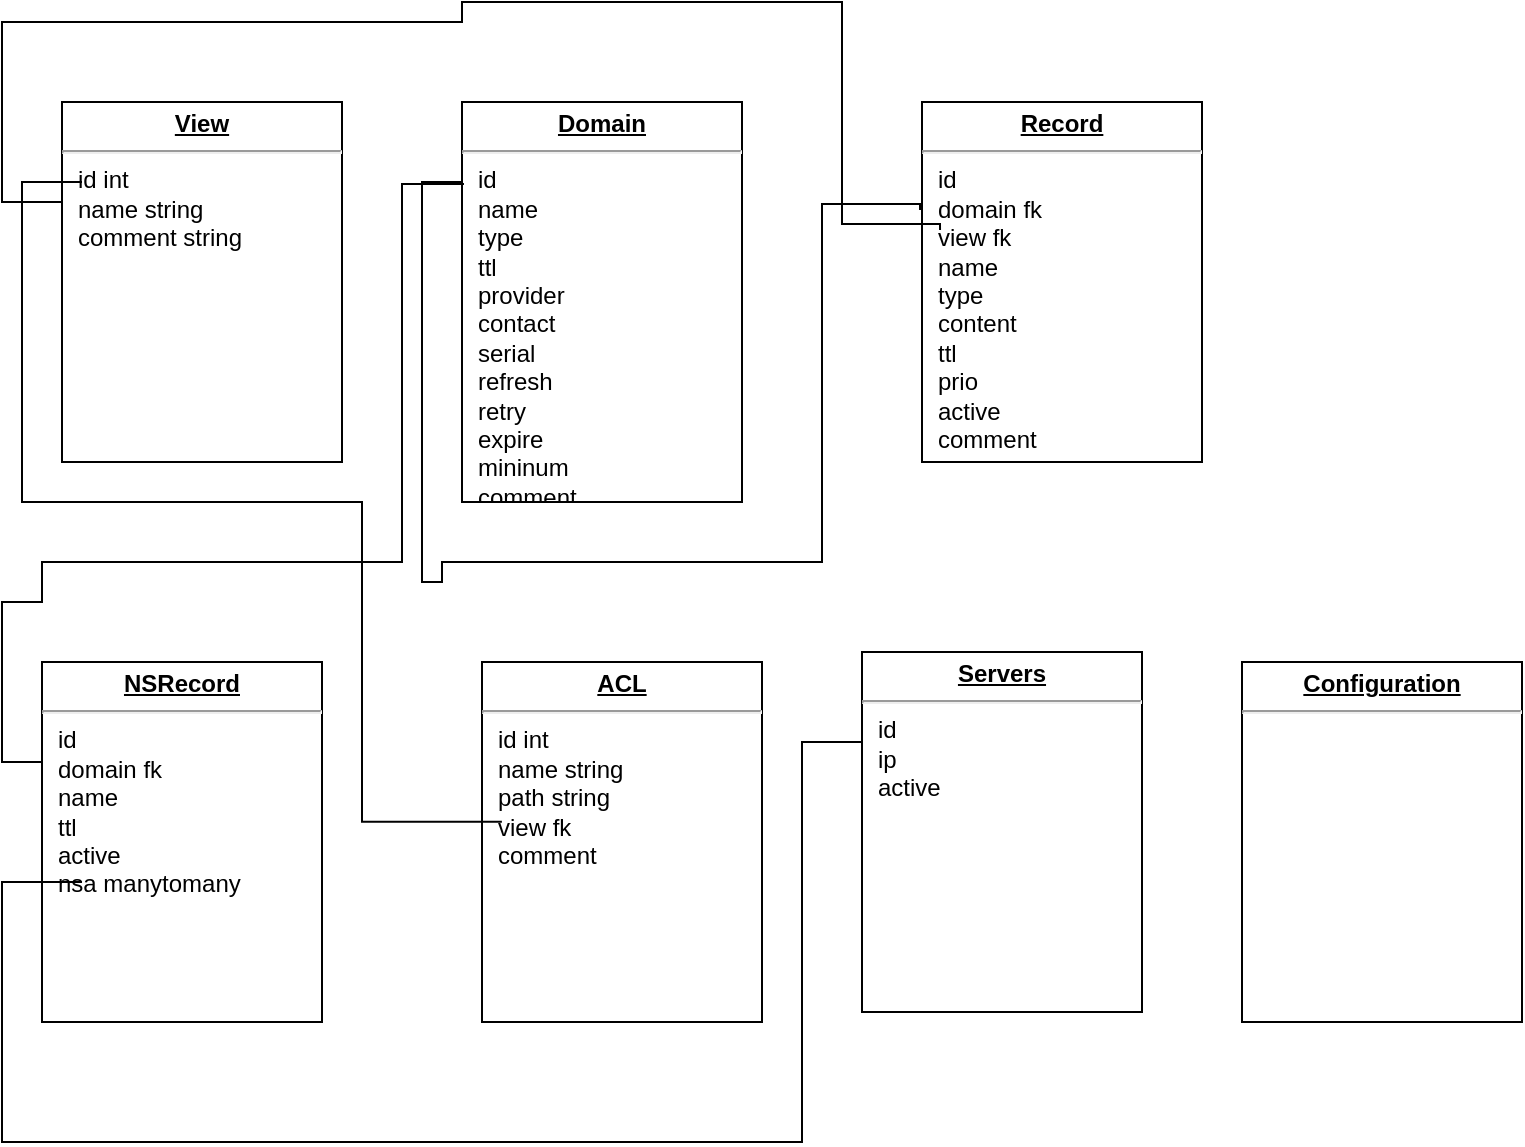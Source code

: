 <mxfile version="14.1.8" type="device"><diagram name="Page-1" id="a7904f86-f2b4-8e86-fa97-74104820619b"><mxGraphModel dx="2359" dy="865" grid="1" gridSize="10" guides="1" tooltips="1" connect="1" arrows="1" fold="1" page="1" pageScale="1" pageWidth="1100" pageHeight="850" background="#ffffff" math="0" shadow="0"><root><mxCell id="0"/><mxCell id="1" parent="0"/><mxCell id="24794b860abc3c2d-1" value="&lt;p style=&quot;margin: 0px ; margin-top: 4px ; text-align: center ; text-decoration: underline&quot;&gt;&lt;b&gt;View&lt;/b&gt;&lt;/p&gt;&lt;hr&gt;&lt;p style=&quot;margin: 0px ; margin-left: 8px&quot;&gt;id int&lt;/p&gt;&lt;p style=&quot;margin: 0px ; margin-left: 8px&quot;&gt;name string&lt;/p&gt;&lt;p style=&quot;margin: 0px ; margin-left: 8px&quot;&gt;comment string&lt;/p&gt;" style="verticalAlign=top;align=left;overflow=fill;fontSize=12;fontFamily=Helvetica;html=1;rounded=0;shadow=0;comic=0;labelBackgroundColor=none;strokeWidth=1" parent="1" vertex="1"><mxGeometry x="-1030" y="260" width="140" height="180" as="geometry"/></mxCell><mxCell id="ne84G0tmO9k9HxP2mPCZ-1" value="&lt;p style=&quot;margin: 0px ; margin-top: 4px ; text-align: center ; text-decoration: underline&quot;&gt;&lt;b&gt;Domain&lt;/b&gt;&lt;/p&gt;&lt;hr&gt;&lt;p style=&quot;margin: 0px ; margin-left: 8px&quot;&gt;id&lt;/p&gt;&lt;p style=&quot;margin: 0px ; margin-left: 8px&quot;&gt;name&lt;/p&gt;&lt;p style=&quot;margin: 0px ; margin-left: 8px&quot;&gt;type&lt;/p&gt;&lt;p style=&quot;margin: 0px ; margin-left: 8px&quot;&gt;ttl&lt;/p&gt;&lt;p style=&quot;margin: 0px ; margin-left: 8px&quot;&gt;provider&lt;/p&gt;&lt;p style=&quot;margin: 0px ; margin-left: 8px&quot;&gt;contact&lt;/p&gt;&lt;p style=&quot;margin: 0px ; margin-left: 8px&quot;&gt;serial&lt;/p&gt;&lt;p style=&quot;margin: 0px ; margin-left: 8px&quot;&gt;refresh&lt;/p&gt;&lt;p style=&quot;margin: 0px ; margin-left: 8px&quot;&gt;retry&lt;/p&gt;&lt;p style=&quot;margin: 0px ; margin-left: 8px&quot;&gt;expire&lt;/p&gt;&lt;p style=&quot;margin: 0px ; margin-left: 8px&quot;&gt;mininum&lt;/p&gt;&lt;p style=&quot;margin: 0px ; margin-left: 8px&quot;&gt;comment&lt;/p&gt;" style="verticalAlign=top;align=left;overflow=fill;fontSize=12;fontFamily=Helvetica;html=1;rounded=0;shadow=0;comic=0;labelBackgroundColor=none;strokeWidth=1" vertex="1" parent="1"><mxGeometry x="-830" y="260" width="140" height="200" as="geometry"/></mxCell><mxCell id="ne84G0tmO9k9HxP2mPCZ-2" value="&lt;p style=&quot;margin: 0px ; margin-top: 4px ; text-align: center ; text-decoration: underline&quot;&gt;&lt;b&gt;Record&lt;/b&gt;&lt;/p&gt;&lt;hr&gt;&lt;p style=&quot;margin: 0px ; margin-left: 8px&quot;&gt;id&lt;/p&gt;&lt;p style=&quot;margin: 0px ; margin-left: 8px&quot;&gt;domain fk&lt;/p&gt;&lt;p style=&quot;margin: 0px ; margin-left: 8px&quot;&gt;view fk&lt;/p&gt;&lt;p style=&quot;margin: 0px ; margin-left: 8px&quot;&gt;name&lt;/p&gt;&lt;p style=&quot;margin: 0px ; margin-left: 8px&quot;&gt;type&lt;/p&gt;&lt;p style=&quot;margin: 0px ; margin-left: 8px&quot;&gt;content&lt;/p&gt;&lt;p style=&quot;margin: 0px ; margin-left: 8px&quot;&gt;ttl&lt;/p&gt;&lt;p style=&quot;margin: 0px ; margin-left: 8px&quot;&gt;prio&lt;/p&gt;&lt;p style=&quot;margin: 0px ; margin-left: 8px&quot;&gt;active&lt;/p&gt;&lt;p style=&quot;margin: 0px ; margin-left: 8px&quot;&gt;comment&lt;/p&gt;" style="verticalAlign=top;align=left;overflow=fill;fontSize=12;fontFamily=Helvetica;html=1;rounded=0;shadow=0;comic=0;labelBackgroundColor=none;strokeWidth=1" vertex="1" parent="1"><mxGeometry x="-600" y="260" width="140" height="180" as="geometry"/></mxCell><mxCell id="ne84G0tmO9k9HxP2mPCZ-3" value="&lt;p style=&quot;margin: 0px ; margin-top: 4px ; text-align: center ; text-decoration: underline&quot;&gt;&lt;b&gt;NSRecord&lt;/b&gt;&lt;/p&gt;&lt;hr&gt;&lt;p style=&quot;margin: 0px ; margin-left: 8px&quot;&gt;id&lt;/p&gt;&lt;p style=&quot;margin: 0px ; margin-left: 8px&quot;&gt;domain fk&lt;/p&gt;&lt;p style=&quot;margin: 0px ; margin-left: 8px&quot;&gt;name&lt;/p&gt;&lt;p style=&quot;margin: 0px ; margin-left: 8px&quot;&gt;ttl&lt;/p&gt;&lt;p style=&quot;margin: 0px ; margin-left: 8px&quot;&gt;active&lt;/p&gt;&lt;p style=&quot;margin: 0px ; margin-left: 8px&quot;&gt;nsa manytomany&lt;/p&gt;&lt;p style=&quot;margin: 0px ; margin-left: 8px&quot;&gt;&lt;br&gt;&lt;/p&gt;" style="verticalAlign=top;align=left;overflow=fill;fontSize=12;fontFamily=Helvetica;html=1;rounded=0;shadow=0;comic=0;labelBackgroundColor=none;strokeWidth=1" vertex="1" parent="1"><mxGeometry x="-1040" y="540" width="140" height="180" as="geometry"/></mxCell><mxCell id="ne84G0tmO9k9HxP2mPCZ-4" value="&lt;p style=&quot;margin: 0px ; margin-top: 4px ; text-align: center ; text-decoration: underline&quot;&gt;&lt;b&gt;ACL&lt;/b&gt;&lt;/p&gt;&lt;hr&gt;&lt;p style=&quot;margin: 0px ; margin-left: 8px&quot;&gt;id int&lt;/p&gt;&lt;p style=&quot;margin: 0px ; margin-left: 8px&quot;&gt;name string&lt;/p&gt;&lt;p style=&quot;margin: 0px ; margin-left: 8px&quot;&gt;path string&lt;/p&gt;&lt;p style=&quot;margin: 0px ; margin-left: 8px&quot;&gt;view fk&lt;/p&gt;&lt;p style=&quot;margin: 0px ; margin-left: 8px&quot;&gt;comment&lt;/p&gt;" style="verticalAlign=top;align=left;overflow=fill;fontSize=12;fontFamily=Helvetica;html=1;rounded=0;shadow=0;comic=0;labelBackgroundColor=none;strokeWidth=1" vertex="1" parent="1"><mxGeometry x="-820" y="540" width="140" height="180" as="geometry"/></mxCell><mxCell id="ne84G0tmO9k9HxP2mPCZ-5" value="&lt;p style=&quot;margin: 0px ; margin-top: 4px ; text-align: center ; text-decoration: underline&quot;&gt;&lt;b&gt;Servers&lt;/b&gt;&lt;/p&gt;&lt;hr&gt;&lt;p style=&quot;margin: 0px ; margin-left: 8px&quot;&gt;id&lt;/p&gt;&lt;p style=&quot;margin: 0px ; margin-left: 8px&quot;&gt;ip&lt;/p&gt;&lt;p style=&quot;margin: 0px ; margin-left: 8px&quot;&gt;active&lt;/p&gt;&lt;p style=&quot;margin: 0px ; margin-left: 8px&quot;&gt;&lt;br&gt;&lt;/p&gt;" style="verticalAlign=top;align=left;overflow=fill;fontSize=12;fontFamily=Helvetica;html=1;rounded=0;shadow=0;comic=0;labelBackgroundColor=none;strokeWidth=1" vertex="1" parent="1"><mxGeometry x="-630" y="535" width="140" height="180" as="geometry"/></mxCell><mxCell id="ne84G0tmO9k9HxP2mPCZ-6" value="&lt;p style=&quot;margin: 0px ; margin-top: 4px ; text-align: center ; text-decoration: underline&quot;&gt;&lt;b&gt;Configuration&lt;/b&gt;&lt;/p&gt;&lt;hr&gt;&lt;p style=&quot;margin: 0px ; margin-left: 8px&quot;&gt;&lt;br&gt;&lt;/p&gt;&lt;p style=&quot;margin: 0px ; margin-left: 8px&quot;&gt;&lt;br&gt;&lt;/p&gt;" style="verticalAlign=top;align=left;overflow=fill;fontSize=12;fontFamily=Helvetica;html=1;rounded=0;shadow=0;comic=0;labelBackgroundColor=none;strokeWidth=1" vertex="1" parent="1"><mxGeometry x="-440" y="540" width="140" height="180" as="geometry"/></mxCell><mxCell id="ne84G0tmO9k9HxP2mPCZ-7" style="edgeStyle=orthogonalEdgeStyle;rounded=0;html=1;exitX=0.071;exitY=0.444;labelBackgroundColor=none;endArrow=none;endFill=0;endSize=8;fontFamily=Verdana;fontSize=12;align=left;exitDx=0;exitDy=0;exitPerimeter=0;" edge="1" parent="1" source="ne84G0tmO9k9HxP2mPCZ-4"><mxGeometry relative="1" as="geometry"><mxPoint x="-220" y="480" as="sourcePoint"/><mxPoint x="-1020" y="300" as="targetPoint"/><Array as="points"><mxPoint x="-880" y="620"/><mxPoint x="-880" y="460"/><mxPoint x="-1050" y="460"/><mxPoint x="-1050" y="300"/></Array></mxGeometry></mxCell><mxCell id="ne84G0tmO9k9HxP2mPCZ-8" style="edgeStyle=orthogonalEdgeStyle;rounded=0;html=1;labelBackgroundColor=none;endArrow=none;endFill=0;endSize=8;fontFamily=Verdana;fontSize=12;align=left;entryX=0.007;entryY=0.205;entryDx=0;entryDy=0;entryPerimeter=0;" edge="1" parent="1" source="ne84G0tmO9k9HxP2mPCZ-3" target="ne84G0tmO9k9HxP2mPCZ-1"><mxGeometry relative="1" as="geometry"><mxPoint x="-800.06" y="629.92" as="sourcePoint"/><mxPoint x="-1010" y="310" as="targetPoint"/><Array as="points"><mxPoint x="-1060" y="590"/><mxPoint x="-1060" y="510"/><mxPoint x="-1040" y="510"/><mxPoint x="-1040" y="490"/><mxPoint x="-860" y="490"/><mxPoint x="-860" y="301"/></Array></mxGeometry></mxCell><mxCell id="ne84G0tmO9k9HxP2mPCZ-10" style="edgeStyle=orthogonalEdgeStyle;rounded=0;html=1;labelBackgroundColor=none;endArrow=none;endFill=0;endSize=8;fontFamily=Verdana;fontSize=12;align=left;exitX=-0.007;exitY=0.3;exitDx=0;exitDy=0;exitPerimeter=0;" edge="1" parent="1" source="ne84G0tmO9k9HxP2mPCZ-2" target="ne84G0tmO9k9HxP2mPCZ-1"><mxGeometry relative="1" as="geometry"><mxPoint x="-1030" y="600" as="sourcePoint"/><mxPoint x="-819.02" y="311" as="targetPoint"/><Array as="points"><mxPoint x="-601" y="311"/><mxPoint x="-650" y="311"/><mxPoint x="-650" y="490"/><mxPoint x="-840" y="490"/><mxPoint x="-840" y="500"/><mxPoint x="-850" y="500"/><mxPoint x="-850" y="300"/></Array></mxGeometry></mxCell><mxCell id="ne84G0tmO9k9HxP2mPCZ-11" style="edgeStyle=orthogonalEdgeStyle;rounded=0;html=1;labelBackgroundColor=none;endArrow=none;endFill=0;endSize=8;fontFamily=Verdana;fontSize=12;align=left;exitX=-0.007;exitY=0.3;exitDx=0;exitDy=0;exitPerimeter=0;" edge="1" parent="1"><mxGeometry relative="1" as="geometry"><mxPoint x="-590.98" y="324" as="sourcePoint"/><mxPoint x="-1030" y="300" as="targetPoint"/><Array as="points"><mxPoint x="-591" y="321"/><mxPoint x="-640" y="321"/><mxPoint x="-640" y="210"/><mxPoint x="-830" y="210"/><mxPoint x="-830" y="220"/><mxPoint x="-1060" y="220"/><mxPoint x="-1060" y="310"/></Array></mxGeometry></mxCell><mxCell id="ne84G0tmO9k9HxP2mPCZ-12" style="edgeStyle=orthogonalEdgeStyle;rounded=0;html=1;exitX=0;exitY=0.25;labelBackgroundColor=none;endArrow=none;endFill=0;endSize=8;fontFamily=Verdana;fontSize=12;align=left;exitDx=0;exitDy=0;" edge="1" parent="1" source="ne84G0tmO9k9HxP2mPCZ-5"><mxGeometry relative="1" as="geometry"><mxPoint x="-800.06" y="629.92" as="sourcePoint"/><mxPoint x="-1020" y="650" as="targetPoint"/><Array as="points"><mxPoint x="-660" y="580"/><mxPoint x="-660" y="780"/><mxPoint x="-1060" y="780"/><mxPoint x="-1060" y="650"/></Array></mxGeometry></mxCell></root></mxGraphModel></diagram></mxfile>